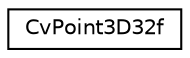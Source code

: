 digraph "Graphical Class Hierarchy"
{
 // LATEX_PDF_SIZE
  edge [fontname="Helvetica",fontsize="10",labelfontname="Helvetica",labelfontsize="10"];
  node [fontname="Helvetica",fontsize="10",shape=record];
  rankdir="LR";
  Node0 [label="CvPoint3D32f",height=0.2,width=0.4,color="black", fillcolor="white", style="filled",URL="$struct_cv_point3_d32f.html",tooltip=" "];
}
